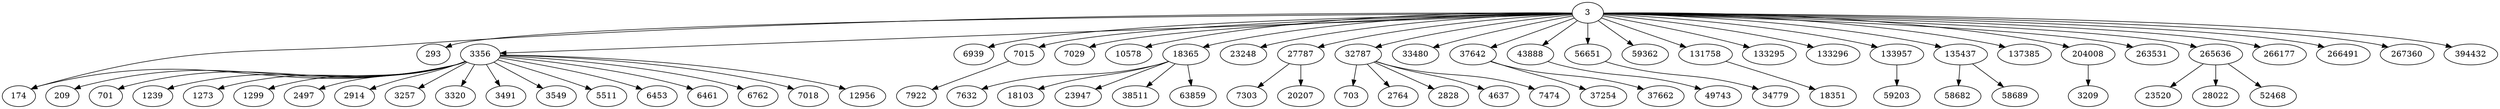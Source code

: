 digraph {
  // Node definitions.
  3;
  174;
  209;
  293;
  701;
  703;
  1239;
  1273;
  1299;
  2497;
  2764;
  2828;
  2914;
  3209;
  3257;
  3320;
  3356;
  3491;
  3549;
  4637;
  5511;
  6453;
  6461;
  6762;
  6939;
  7015;
  7018;
  7029;
  7303;
  7474;
  7632;
  7922;
  10578;
  12956;
  18103;
  18351;
  18365;
  20207;
  23248;
  23520;
  23947;
  27787;
  28022;
  32787;
  33480;
  34779;
  37254;
  37642;
  37662;
  38511;
  43888;
  49743;
  52468;
  56651;
  58682;
  58689;
  59203;
  59362;
  63859;
  131758;
  133295;
  133296;
  133957;
  135437;
  137385;
  204008;
  263531;
  265636;
  266177;
  266491;
  267360;
  394432;

  // Edge definitions.
  3 -> 174;
  3 -> 293;
  3 -> 3356;
  3 -> 6939;
  3 -> 7015;
  3 -> 7029;
  3 -> 10578;
  3 -> 18365;
  3 -> 23248;
  3 -> 27787;
  3 -> 32787;
  3 -> 33480;
  3 -> 37642;
  3 -> 43888;
  3 -> 56651;
  3 -> 59362;
  3 -> 131758;
  3 -> 133295;
  3 -> 133296;
  3 -> 133957;
  3 -> 135437;
  3 -> 137385;
  3 -> 204008;
  3 -> 263531;
  3 -> 265636;
  3 -> 266177;
  3 -> 266491;
  3 -> 267360;
  3 -> 394432;
  3356 -> 174;
  3356 -> 209;
  3356 -> 701;
  3356 -> 1239;
  3356 -> 1273;
  3356 -> 1299;
  3356 -> 2497;
  3356 -> 2914;
  3356 -> 3257;
  3356 -> 3320;
  3356 -> 3491;
  3356 -> 3549;
  3356 -> 5511;
  3356 -> 6453;
  3356 -> 6461;
  3356 -> 6762;
  3356 -> 7018;
  3356 -> 12956;
  7015 -> 7922;
  18365 -> 7632;
  18365 -> 18103;
  18365 -> 23947;
  18365 -> 38511;
  18365 -> 63859;
  27787 -> 7303;
  27787 -> 20207;
  32787 -> 703;
  32787 -> 2764;
  32787 -> 2828;
  32787 -> 4637;
  32787 -> 7474;
  37642 -> 37254;
  37642 -> 37662;
  43888 -> 49743;
  56651 -> 34779;
  131758 -> 18351;
  133957 -> 59203;
  135437 -> 58682;
  135437 -> 58689;
  204008 -> 3209;
  265636 -> 23520;
  265636 -> 28022;
  265636 -> 52468;
}